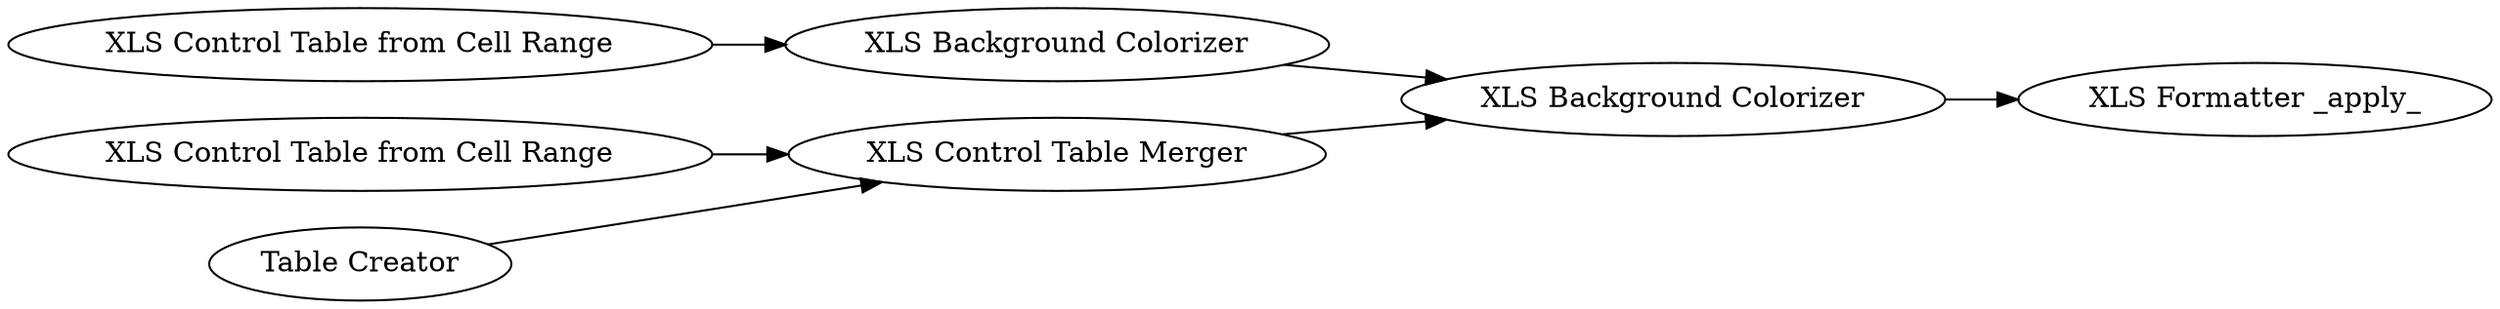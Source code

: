 digraph {
	16 [label="XLS Formatter _apply_"]
	17 [label="XLS Background Colorizer"]
	18 [label="XLS Background Colorizer"]
	20 [label="XLS Control Table from Cell Range"]
	21 [label="XLS Control Table from Cell Range"]
	22 [label="Table Creator"]
	23 [label="XLS Control Table Merger"]
	17 -> 18
	18 -> 16
	20 -> 23
	21 -> 17
	22 -> 23
	23 -> 18
	rankdir=LR
}

